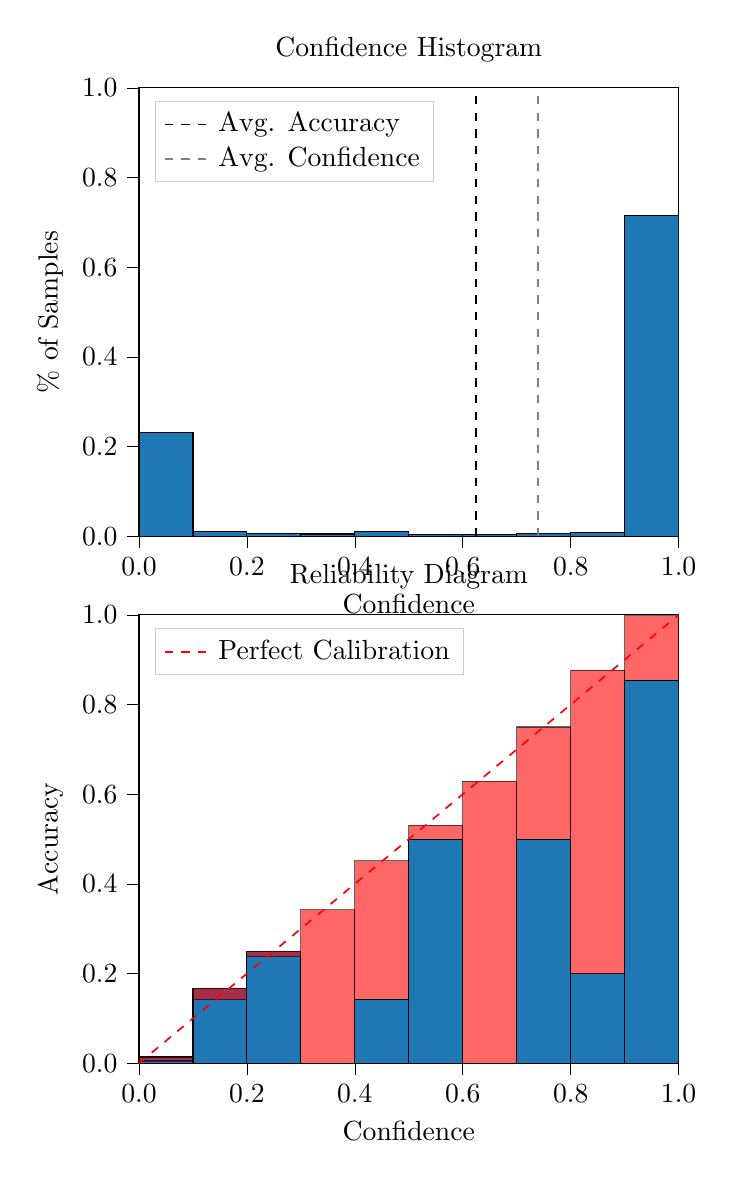 % This file was created by tikzplotlib v0.9.8.
\begin{tikzpicture}

\definecolor{color0}{rgb}{0.122,0.467,0.706}

\begin{groupplot}[group style={group size=1 by 2}]
\nextgroupplot[
legend cell align={left},
legend style={
  fill opacity=0.8,
  draw opacity=1,
  text opacity=1,
  at={(0.03,0.97)},
  anchor=north west,
  draw=white!80!black
},
tick align=outside,
tick pos=left,
title={Confidence Histogram},
x grid style={white!69.02!black},
xlabel={Confidence},
xmin=0, xmax=1,
xtick style={color=black},
xtick={0,0.2,0.4,0.6,0.8,1},
xticklabels={0.0,0.2,0.4,0.6,0.8,1.0},
y grid style={white!69.02!black},
ylabel={\% of Samples},
ymin=0, ymax=1,
ytick style={color=black},
ytick={0,0.2,0.4,0.6,0.8,1},
yticklabels={0.0,0.2,0.4,0.6,0.8,1.0}
]
\draw[draw=black,fill=color0] (axis cs:-6.939e-18,0) rectangle (axis cs:0.1,0.232);
\draw[draw=black,fill=color0] (axis cs:0.1,0) rectangle (axis cs:0.2,0.01);
\draw[draw=black,fill=color0] (axis cs:0.2,0) rectangle (axis cs:0.3,0.006);
\draw[draw=black,fill=color0] (axis cs:0.3,0) rectangle (axis cs:0.4,0.005);
\draw[draw=black,fill=color0] (axis cs:0.4,0) rectangle (axis cs:0.5,0.011);
\draw[draw=black,fill=color0] (axis cs:0.5,0) rectangle (axis cs:0.6,0.003);
\draw[draw=black,fill=color0] (axis cs:0.6,0) rectangle (axis cs:0.7,0.003);
\draw[draw=black,fill=color0] (axis cs:0.7,0) rectangle (axis cs:0.8,0.006);
\draw[draw=black,fill=color0] (axis cs:0.8,0) rectangle (axis cs:0.9,0.008);
\draw[draw=black,fill=color0] (axis cs:0.9,0) rectangle (axis cs:1,0.715);
\addplot [semithick, black, dashed]
table {%
0.625 0
0.625 1
};
\addlegendentry{Avg. Accuracy}
\addplot [semithick, white!50.196!black, dashed]
table {%
0.74 0
0.74 1
};
\addlegendentry{Avg. Confidence}

\nextgroupplot[
legend cell align={left},
legend style={
  fill opacity=0.8,
  draw opacity=1,
  text opacity=1,
  at={(0.03,0.97)},
  anchor=north west,
  draw=white!80!black
},
tick align=outside,
tick pos=left,
title={Reliability Diagram},
x grid style={white!69.02!black},
xlabel={Confidence},
xmin=0, xmax=1,
xtick style={color=black},
xtick={0,0.2,0.4,0.6,0.8,1},
xticklabels={0.0,0.2,0.4,0.6,0.8,1.0},
y grid style={white!69.02!black},
ylabel={Accuracy},
ymin=0, ymax=1,
ytick style={color=black},
ytick={0,0.2,0.4,0.6,0.8,1},
yticklabels={0.0,0.2,0.4,0.6,0.8,1.0}
]
\draw[draw=black,fill=color0] (axis cs:-6.939e-18,0) rectangle (axis cs:0.1,0.014);
\draw[draw=black,fill=color0] (axis cs:0.1,0) rectangle (axis cs:0.2,0.167);
\draw[draw=black,fill=color0] (axis cs:0.2,0) rectangle (axis cs:0.3,0.25);
\draw[draw=black,fill=color0] (axis cs:0.3,0) rectangle (axis cs:0.4,0);
\draw[draw=black,fill=color0] (axis cs:0.4,0) rectangle (axis cs:0.5,0.143);
\draw[draw=black,fill=color0] (axis cs:0.5,0) rectangle (axis cs:0.6,0.5);
\draw[draw=black,fill=color0] (axis cs:0.6,0) rectangle (axis cs:0.7,0);
\draw[draw=black,fill=color0] (axis cs:0.7,0) rectangle (axis cs:0.8,0.5);
\draw[draw=black,fill=color0] (axis cs:0.8,0) rectangle (axis cs:0.9,0.2);
\draw[draw=black,fill=color0] (axis cs:0.9,0) rectangle (axis cs:1,0.854);
\draw[draw=black,fill=red,opacity=0.6] (axis cs:-6.939e-18,0.014) rectangle (axis cs:0.1,0.005);
\draw[draw=black,fill=red,opacity=0.6] (axis cs:0.1,0.167) rectangle (axis cs:0.2,0.142);
\draw[draw=black,fill=red,opacity=0.6] (axis cs:0.2,0.25) rectangle (axis cs:0.3,0.238);
\draw[draw=black,fill=red,opacity=0.6] (axis cs:0.3,0) rectangle (axis cs:0.4,0.342);
\draw[draw=black,fill=red,opacity=0.6] (axis cs:0.4,0.143) rectangle (axis cs:0.5,0.452);
\draw[draw=black,fill=red,opacity=0.6] (axis cs:0.5,0.5) rectangle (axis cs:0.6,0.531);
\draw[draw=black,fill=red,opacity=0.6] (axis cs:0.6,0) rectangle (axis cs:0.7,0.629);
\draw[draw=black,fill=red,opacity=0.6] (axis cs:0.7,0.5) rectangle (axis cs:0.8,0.75);
\draw[draw=black,fill=red,opacity=0.6] (axis cs:0.8,0.2) rectangle (axis cs:0.9,0.877);
\draw[draw=black,fill=red,opacity=0.6] (axis cs:0.9,0.854) rectangle (axis cs:1,0.998);
\addplot [semithick, red, dashed]
table {%
0 0
1 1
};
\addlegendentry{Perfect Calibration}
\end{groupplot}

\end{tikzpicture}

